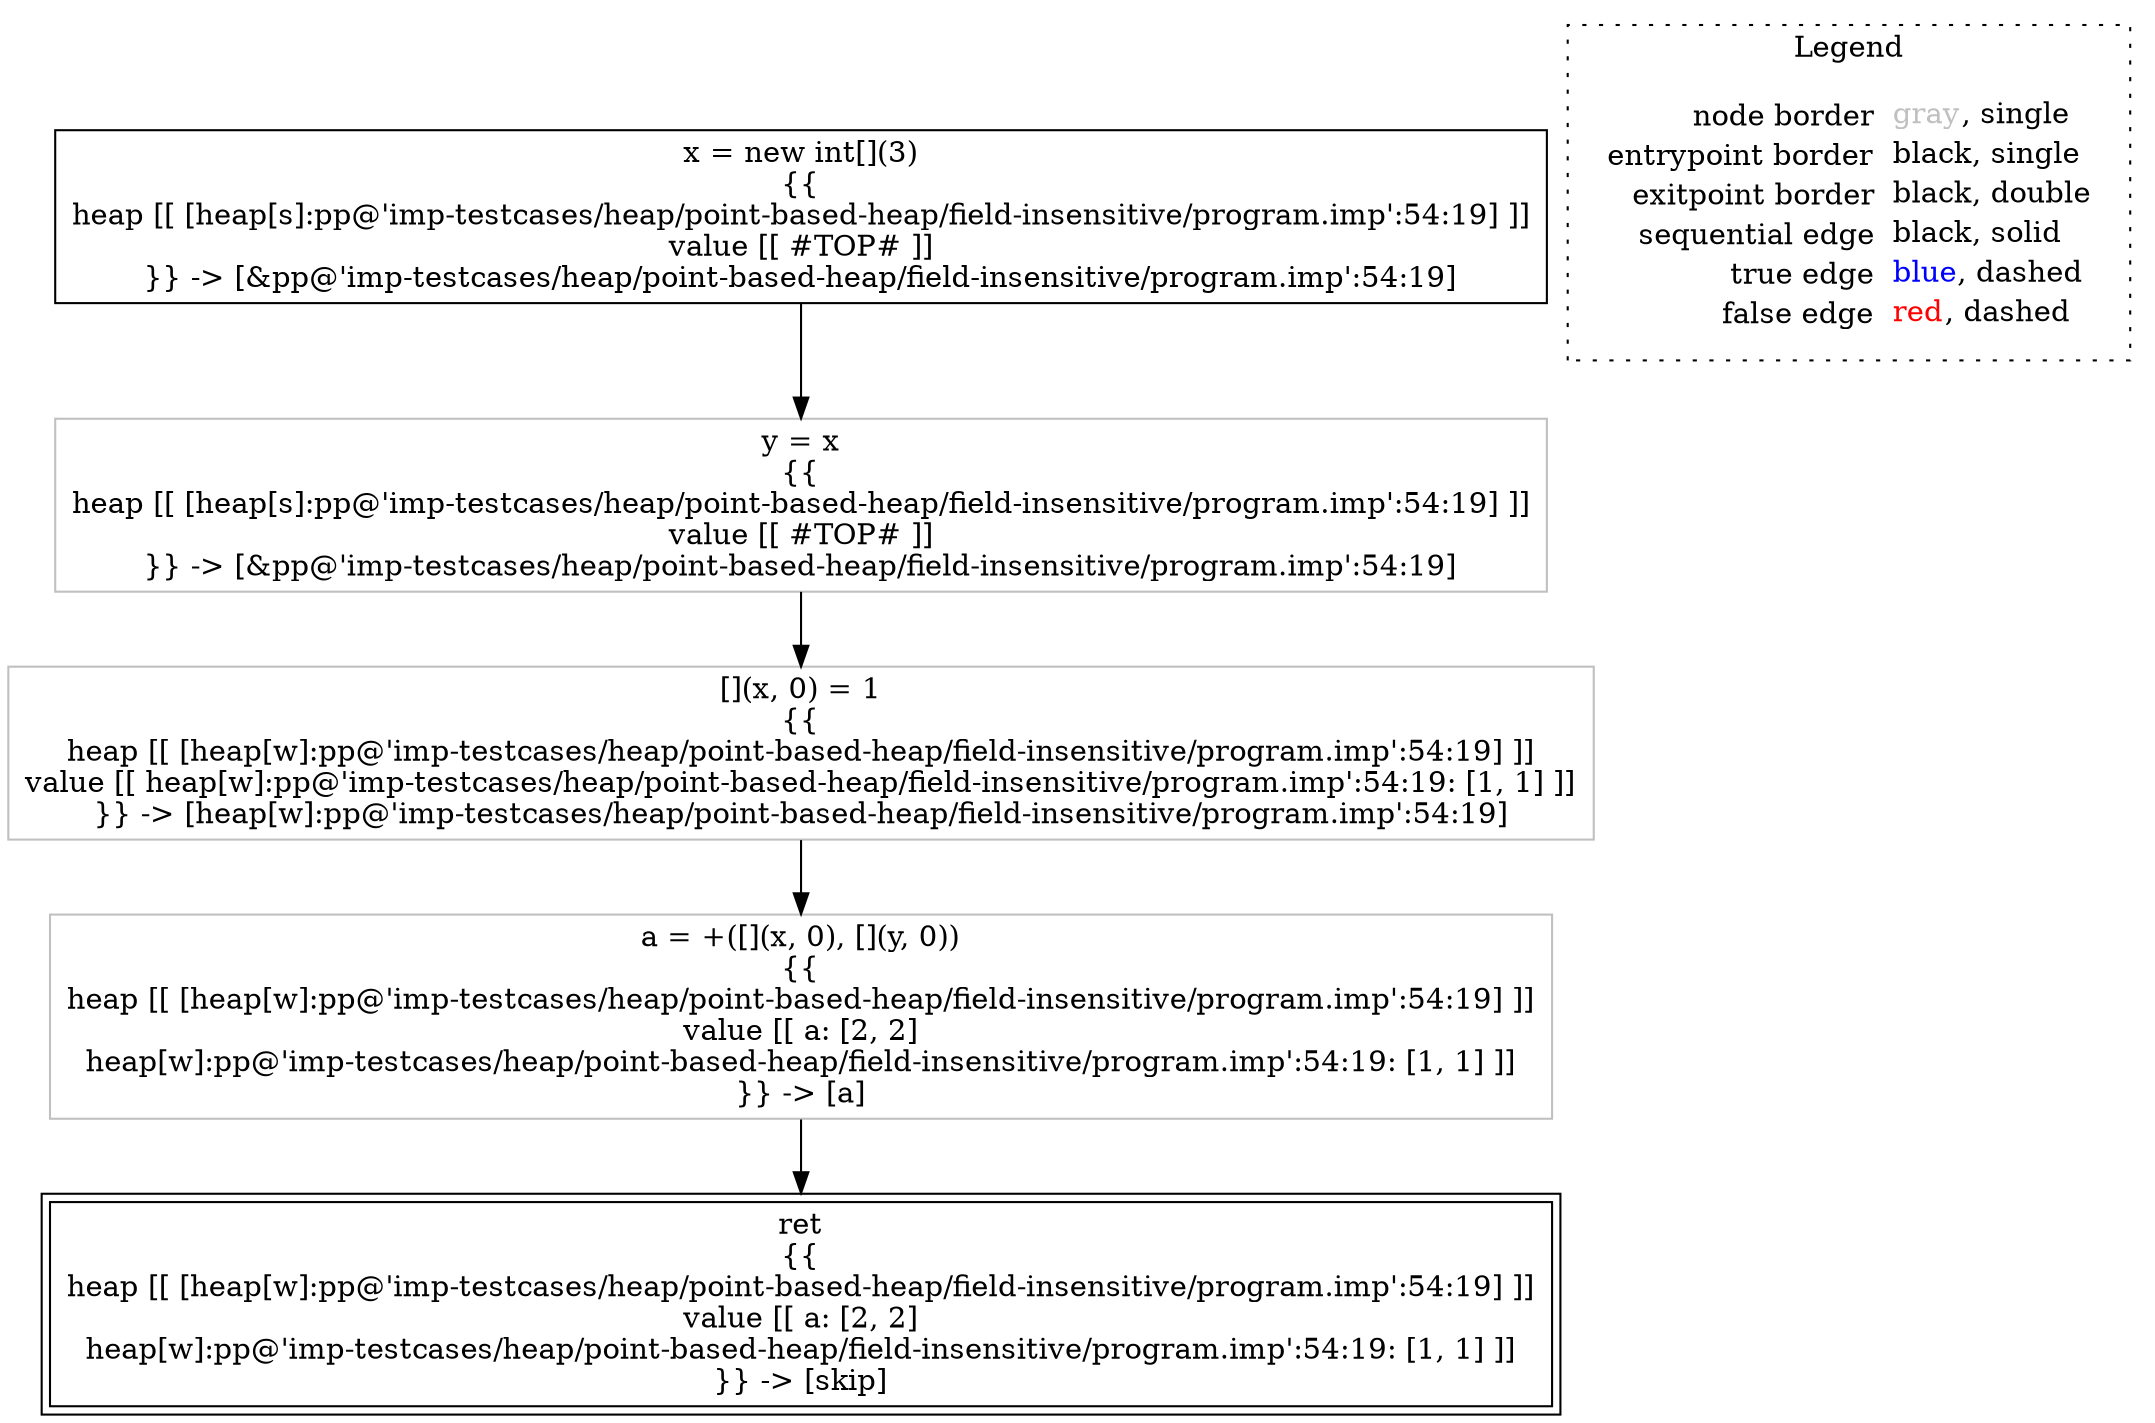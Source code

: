 digraph {
	"node0" [shape="rect",color="black",label=<x = new int[](3)<BR/>{{<BR/>heap [[ [heap[s]:pp@'imp-testcases/heap/point-based-heap/field-insensitive/program.imp':54:19] ]]<BR/>value [[ #TOP# ]]<BR/>}} -&gt; [&amp;pp@'imp-testcases/heap/point-based-heap/field-insensitive/program.imp':54:19]>];
	"node1" [shape="rect",color="gray",label=<[](x, 0) = 1<BR/>{{<BR/>heap [[ [heap[w]:pp@'imp-testcases/heap/point-based-heap/field-insensitive/program.imp':54:19] ]]<BR/>value [[ heap[w]:pp@'imp-testcases/heap/point-based-heap/field-insensitive/program.imp':54:19: [1, 1] ]]<BR/>}} -&gt; [heap[w]:pp@'imp-testcases/heap/point-based-heap/field-insensitive/program.imp':54:19]>];
	"node2" [shape="rect",color="gray",label=<a = +([](x, 0), [](y, 0))<BR/>{{<BR/>heap [[ [heap[w]:pp@'imp-testcases/heap/point-based-heap/field-insensitive/program.imp':54:19] ]]<BR/>value [[ a: [2, 2]<BR/>heap[w]:pp@'imp-testcases/heap/point-based-heap/field-insensitive/program.imp':54:19: [1, 1] ]]<BR/>}} -&gt; [a]>];
	"node3" [shape="rect",color="black",peripheries="2",label=<ret<BR/>{{<BR/>heap [[ [heap[w]:pp@'imp-testcases/heap/point-based-heap/field-insensitive/program.imp':54:19] ]]<BR/>value [[ a: [2, 2]<BR/>heap[w]:pp@'imp-testcases/heap/point-based-heap/field-insensitive/program.imp':54:19: [1, 1] ]]<BR/>}} -&gt; [skip]>];
	"node4" [shape="rect",color="gray",label=<y = x<BR/>{{<BR/>heap [[ [heap[s]:pp@'imp-testcases/heap/point-based-heap/field-insensitive/program.imp':54:19] ]]<BR/>value [[ #TOP# ]]<BR/>}} -&gt; [&amp;pp@'imp-testcases/heap/point-based-heap/field-insensitive/program.imp':54:19]>];
	"node0" -> "node4" [color="black"];
	"node1" -> "node2" [color="black"];
	"node2" -> "node3" [color="black"];
	"node4" -> "node1" [color="black"];
subgraph cluster_legend {
	label="Legend";
	style=dotted;
	node [shape=plaintext];
	"legend" [label=<<table border="0" cellpadding="2" cellspacing="0" cellborder="0"><tr><td align="right">node border&nbsp;</td><td align="left"><font color="gray">gray</font>, single</td></tr><tr><td align="right">entrypoint border&nbsp;</td><td align="left"><font color="black">black</font>, single</td></tr><tr><td align="right">exitpoint border&nbsp;</td><td align="left"><font color="black">black</font>, double</td></tr><tr><td align="right">sequential edge&nbsp;</td><td align="left"><font color="black">black</font>, solid</td></tr><tr><td align="right">true edge&nbsp;</td><td align="left"><font color="blue">blue</font>, dashed</td></tr><tr><td align="right">false edge&nbsp;</td><td align="left"><font color="red">red</font>, dashed</td></tr></table>>];
}

}
